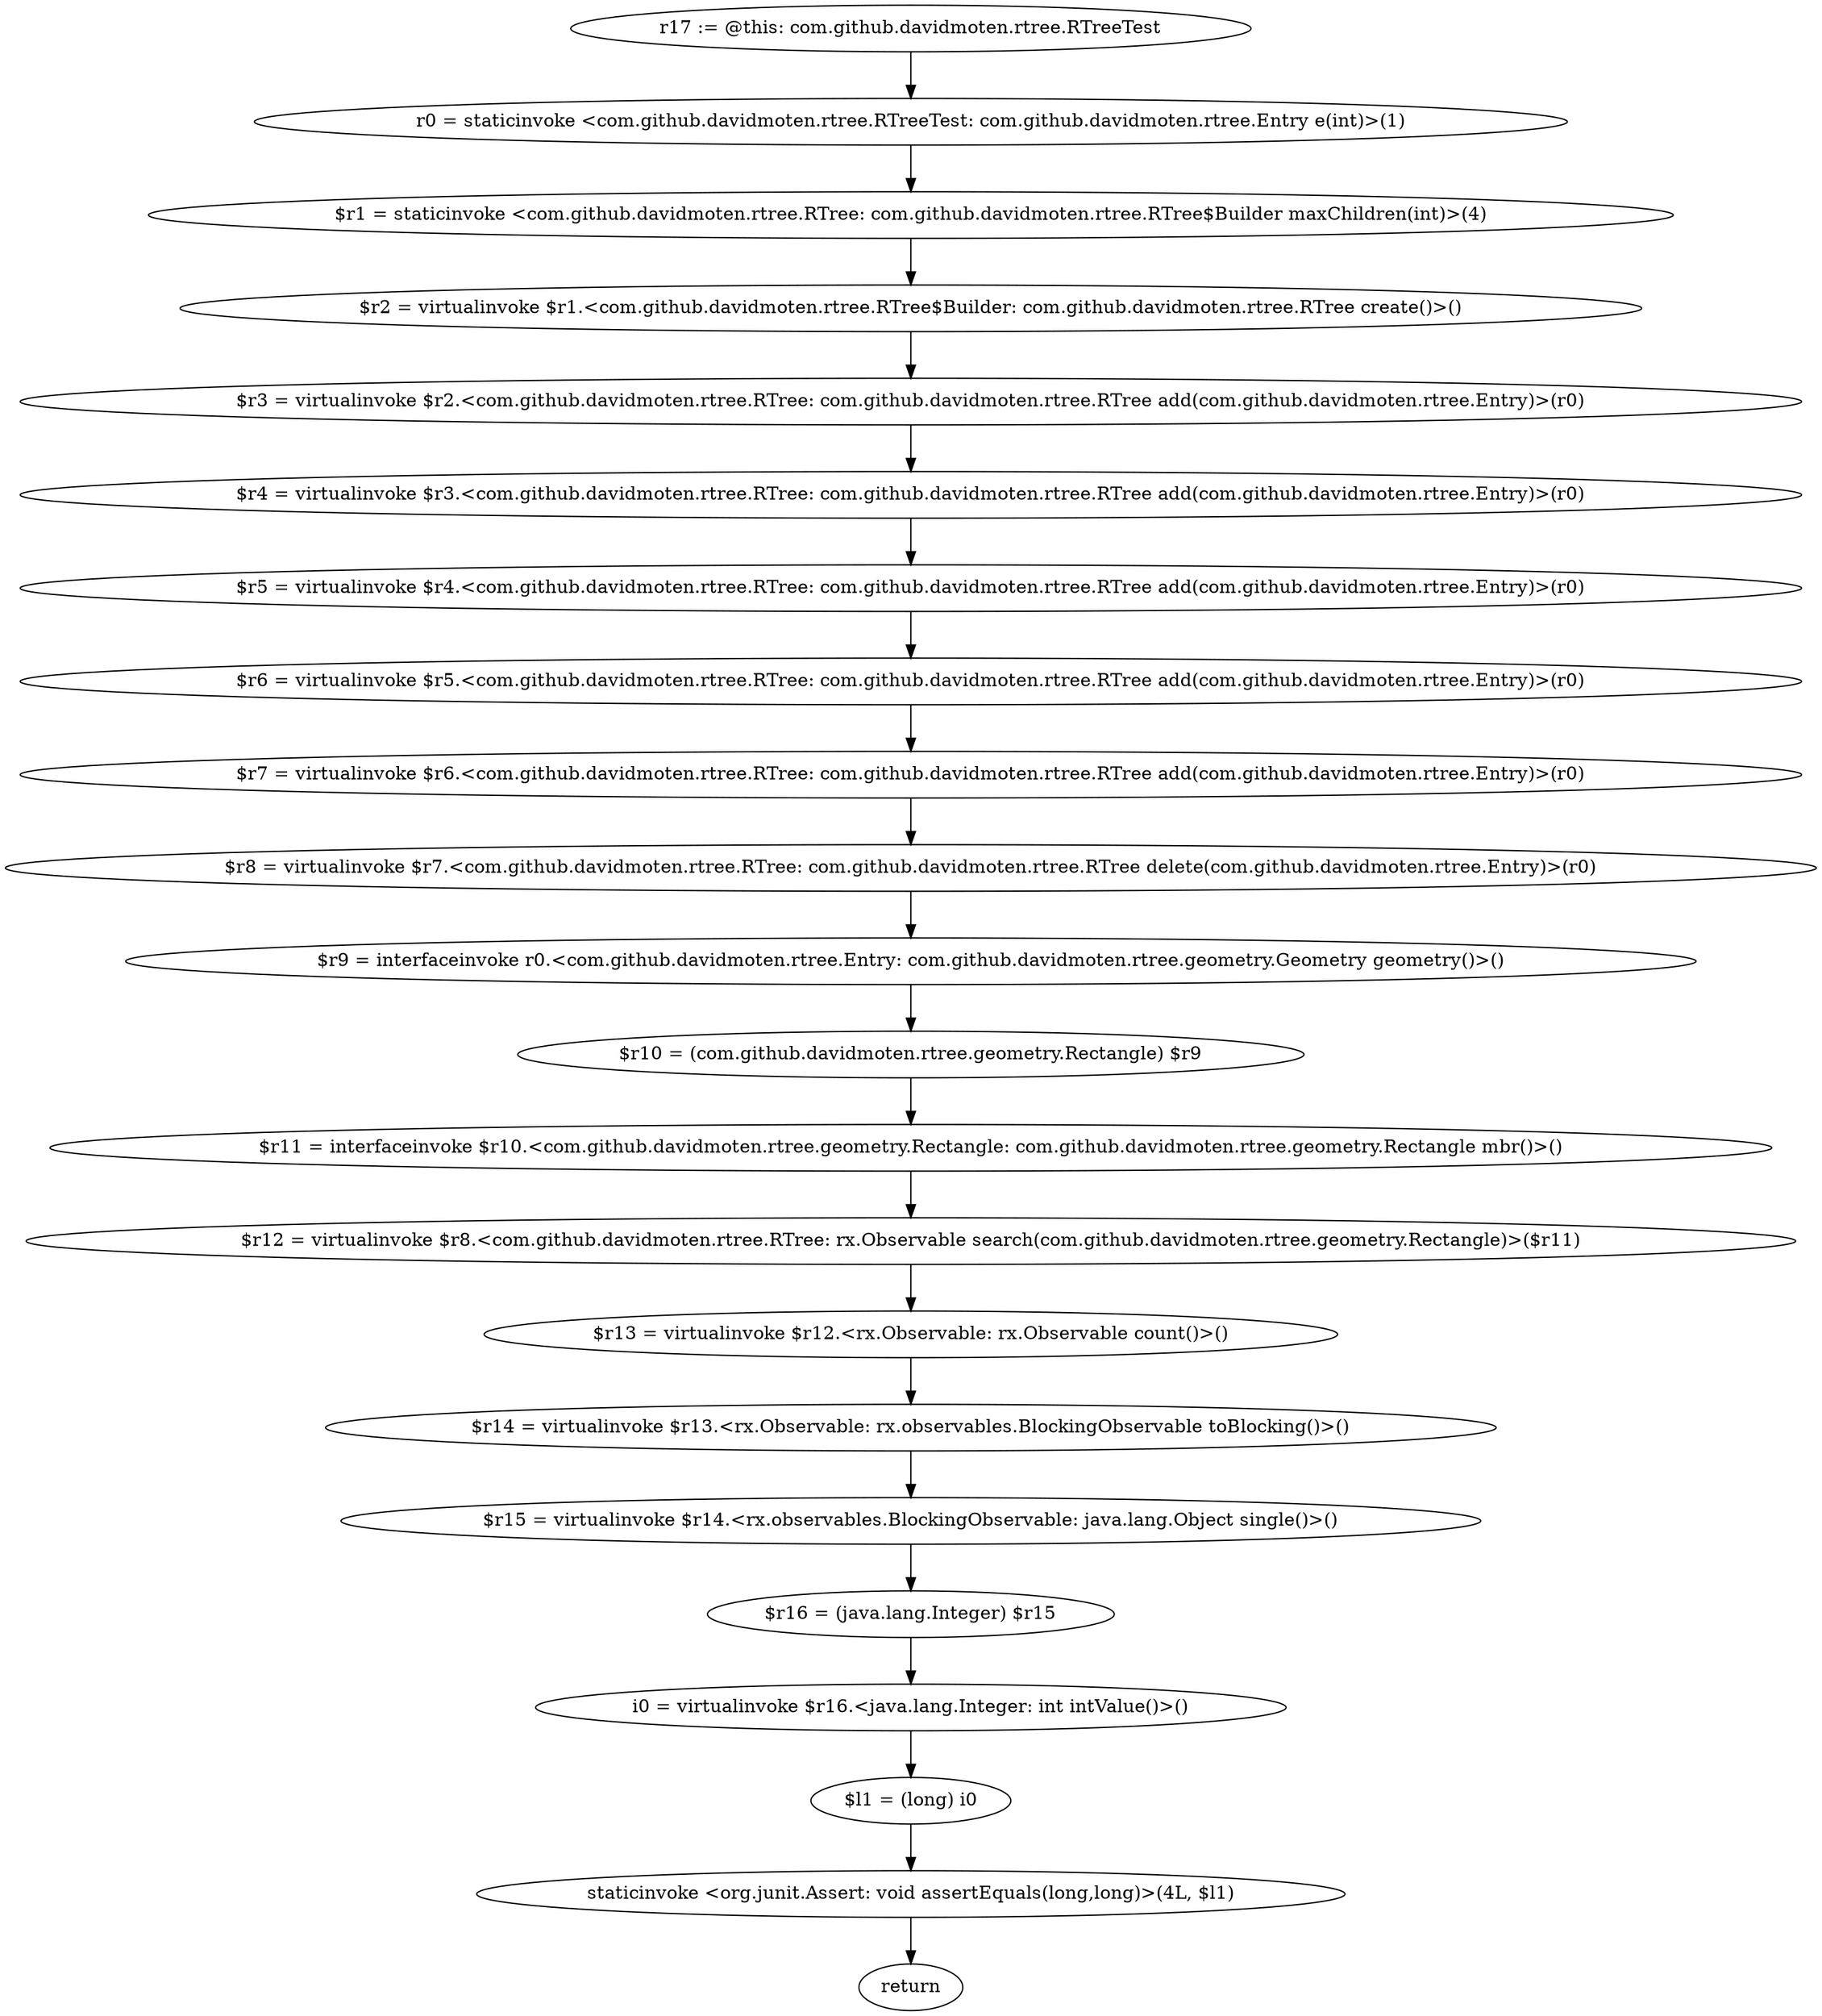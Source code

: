 digraph "unitGraph" {
    "r17 := @this: com.github.davidmoten.rtree.RTreeTest"
    "r0 = staticinvoke <com.github.davidmoten.rtree.RTreeTest: com.github.davidmoten.rtree.Entry e(int)>(1)"
    "$r1 = staticinvoke <com.github.davidmoten.rtree.RTree: com.github.davidmoten.rtree.RTree$Builder maxChildren(int)>(4)"
    "$r2 = virtualinvoke $r1.<com.github.davidmoten.rtree.RTree$Builder: com.github.davidmoten.rtree.RTree create()>()"
    "$r3 = virtualinvoke $r2.<com.github.davidmoten.rtree.RTree: com.github.davidmoten.rtree.RTree add(com.github.davidmoten.rtree.Entry)>(r0)"
    "$r4 = virtualinvoke $r3.<com.github.davidmoten.rtree.RTree: com.github.davidmoten.rtree.RTree add(com.github.davidmoten.rtree.Entry)>(r0)"
    "$r5 = virtualinvoke $r4.<com.github.davidmoten.rtree.RTree: com.github.davidmoten.rtree.RTree add(com.github.davidmoten.rtree.Entry)>(r0)"
    "$r6 = virtualinvoke $r5.<com.github.davidmoten.rtree.RTree: com.github.davidmoten.rtree.RTree add(com.github.davidmoten.rtree.Entry)>(r0)"
    "$r7 = virtualinvoke $r6.<com.github.davidmoten.rtree.RTree: com.github.davidmoten.rtree.RTree add(com.github.davidmoten.rtree.Entry)>(r0)"
    "$r8 = virtualinvoke $r7.<com.github.davidmoten.rtree.RTree: com.github.davidmoten.rtree.RTree delete(com.github.davidmoten.rtree.Entry)>(r0)"
    "$r9 = interfaceinvoke r0.<com.github.davidmoten.rtree.Entry: com.github.davidmoten.rtree.geometry.Geometry geometry()>()"
    "$r10 = (com.github.davidmoten.rtree.geometry.Rectangle) $r9"
    "$r11 = interfaceinvoke $r10.<com.github.davidmoten.rtree.geometry.Rectangle: com.github.davidmoten.rtree.geometry.Rectangle mbr()>()"
    "$r12 = virtualinvoke $r8.<com.github.davidmoten.rtree.RTree: rx.Observable search(com.github.davidmoten.rtree.geometry.Rectangle)>($r11)"
    "$r13 = virtualinvoke $r12.<rx.Observable: rx.Observable count()>()"
    "$r14 = virtualinvoke $r13.<rx.Observable: rx.observables.BlockingObservable toBlocking()>()"
    "$r15 = virtualinvoke $r14.<rx.observables.BlockingObservable: java.lang.Object single()>()"
    "$r16 = (java.lang.Integer) $r15"
    "i0 = virtualinvoke $r16.<java.lang.Integer: int intValue()>()"
    "$l1 = (long) i0"
    "staticinvoke <org.junit.Assert: void assertEquals(long,long)>(4L, $l1)"
    "return"
    "r17 := @this: com.github.davidmoten.rtree.RTreeTest"->"r0 = staticinvoke <com.github.davidmoten.rtree.RTreeTest: com.github.davidmoten.rtree.Entry e(int)>(1)";
    "r0 = staticinvoke <com.github.davidmoten.rtree.RTreeTest: com.github.davidmoten.rtree.Entry e(int)>(1)"->"$r1 = staticinvoke <com.github.davidmoten.rtree.RTree: com.github.davidmoten.rtree.RTree$Builder maxChildren(int)>(4)";
    "$r1 = staticinvoke <com.github.davidmoten.rtree.RTree: com.github.davidmoten.rtree.RTree$Builder maxChildren(int)>(4)"->"$r2 = virtualinvoke $r1.<com.github.davidmoten.rtree.RTree$Builder: com.github.davidmoten.rtree.RTree create()>()";
    "$r2 = virtualinvoke $r1.<com.github.davidmoten.rtree.RTree$Builder: com.github.davidmoten.rtree.RTree create()>()"->"$r3 = virtualinvoke $r2.<com.github.davidmoten.rtree.RTree: com.github.davidmoten.rtree.RTree add(com.github.davidmoten.rtree.Entry)>(r0)";
    "$r3 = virtualinvoke $r2.<com.github.davidmoten.rtree.RTree: com.github.davidmoten.rtree.RTree add(com.github.davidmoten.rtree.Entry)>(r0)"->"$r4 = virtualinvoke $r3.<com.github.davidmoten.rtree.RTree: com.github.davidmoten.rtree.RTree add(com.github.davidmoten.rtree.Entry)>(r0)";
    "$r4 = virtualinvoke $r3.<com.github.davidmoten.rtree.RTree: com.github.davidmoten.rtree.RTree add(com.github.davidmoten.rtree.Entry)>(r0)"->"$r5 = virtualinvoke $r4.<com.github.davidmoten.rtree.RTree: com.github.davidmoten.rtree.RTree add(com.github.davidmoten.rtree.Entry)>(r0)";
    "$r5 = virtualinvoke $r4.<com.github.davidmoten.rtree.RTree: com.github.davidmoten.rtree.RTree add(com.github.davidmoten.rtree.Entry)>(r0)"->"$r6 = virtualinvoke $r5.<com.github.davidmoten.rtree.RTree: com.github.davidmoten.rtree.RTree add(com.github.davidmoten.rtree.Entry)>(r0)";
    "$r6 = virtualinvoke $r5.<com.github.davidmoten.rtree.RTree: com.github.davidmoten.rtree.RTree add(com.github.davidmoten.rtree.Entry)>(r0)"->"$r7 = virtualinvoke $r6.<com.github.davidmoten.rtree.RTree: com.github.davidmoten.rtree.RTree add(com.github.davidmoten.rtree.Entry)>(r0)";
    "$r7 = virtualinvoke $r6.<com.github.davidmoten.rtree.RTree: com.github.davidmoten.rtree.RTree add(com.github.davidmoten.rtree.Entry)>(r0)"->"$r8 = virtualinvoke $r7.<com.github.davidmoten.rtree.RTree: com.github.davidmoten.rtree.RTree delete(com.github.davidmoten.rtree.Entry)>(r0)";
    "$r8 = virtualinvoke $r7.<com.github.davidmoten.rtree.RTree: com.github.davidmoten.rtree.RTree delete(com.github.davidmoten.rtree.Entry)>(r0)"->"$r9 = interfaceinvoke r0.<com.github.davidmoten.rtree.Entry: com.github.davidmoten.rtree.geometry.Geometry geometry()>()";
    "$r9 = interfaceinvoke r0.<com.github.davidmoten.rtree.Entry: com.github.davidmoten.rtree.geometry.Geometry geometry()>()"->"$r10 = (com.github.davidmoten.rtree.geometry.Rectangle) $r9";
    "$r10 = (com.github.davidmoten.rtree.geometry.Rectangle) $r9"->"$r11 = interfaceinvoke $r10.<com.github.davidmoten.rtree.geometry.Rectangle: com.github.davidmoten.rtree.geometry.Rectangle mbr()>()";
    "$r11 = interfaceinvoke $r10.<com.github.davidmoten.rtree.geometry.Rectangle: com.github.davidmoten.rtree.geometry.Rectangle mbr()>()"->"$r12 = virtualinvoke $r8.<com.github.davidmoten.rtree.RTree: rx.Observable search(com.github.davidmoten.rtree.geometry.Rectangle)>($r11)";
    "$r12 = virtualinvoke $r8.<com.github.davidmoten.rtree.RTree: rx.Observable search(com.github.davidmoten.rtree.geometry.Rectangle)>($r11)"->"$r13 = virtualinvoke $r12.<rx.Observable: rx.Observable count()>()";
    "$r13 = virtualinvoke $r12.<rx.Observable: rx.Observable count()>()"->"$r14 = virtualinvoke $r13.<rx.Observable: rx.observables.BlockingObservable toBlocking()>()";
    "$r14 = virtualinvoke $r13.<rx.Observable: rx.observables.BlockingObservable toBlocking()>()"->"$r15 = virtualinvoke $r14.<rx.observables.BlockingObservable: java.lang.Object single()>()";
    "$r15 = virtualinvoke $r14.<rx.observables.BlockingObservable: java.lang.Object single()>()"->"$r16 = (java.lang.Integer) $r15";
    "$r16 = (java.lang.Integer) $r15"->"i0 = virtualinvoke $r16.<java.lang.Integer: int intValue()>()";
    "i0 = virtualinvoke $r16.<java.lang.Integer: int intValue()>()"->"$l1 = (long) i0";
    "$l1 = (long) i0"->"staticinvoke <org.junit.Assert: void assertEquals(long,long)>(4L, $l1)";
    "staticinvoke <org.junit.Assert: void assertEquals(long,long)>(4L, $l1)"->"return";
}
